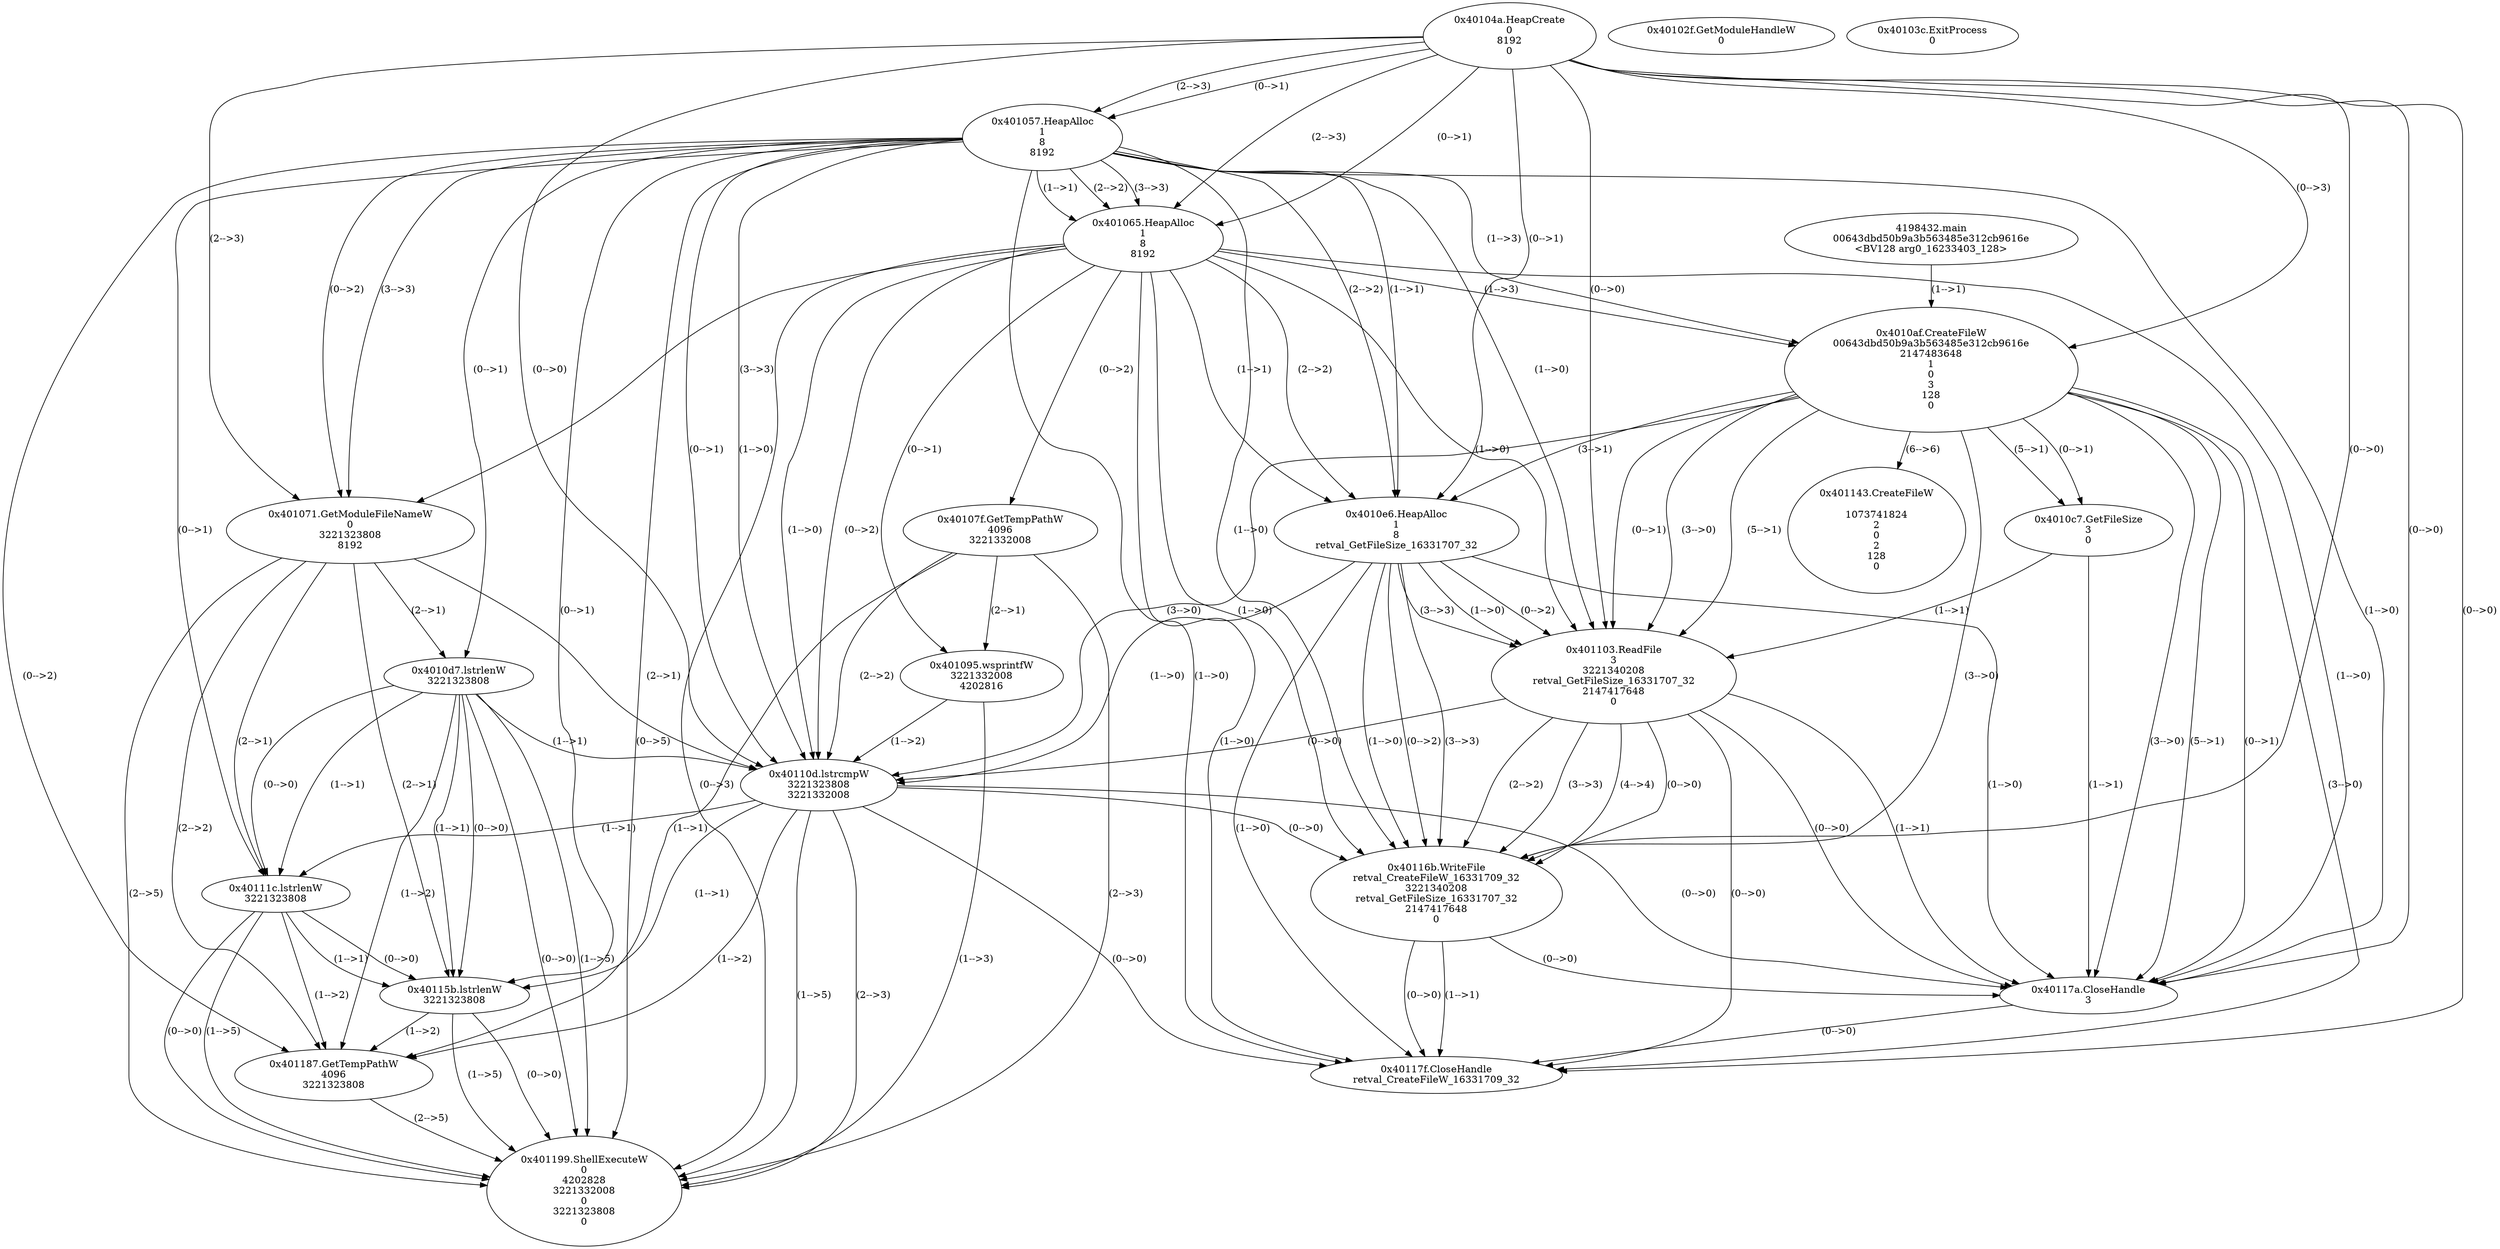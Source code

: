 // Global SCDG with merge call
digraph {
	0 [label="4198432.main
00643dbd50b9a3b563485e312cb9616e
<BV128 arg0_16233403_128>"]
	1 [label="0x40102f.GetModuleHandleW
0"]
	2 [label="0x40104a.HeapCreate
0
8192
0"]
	3 [label="0x401057.HeapAlloc
1
8
8192"]
	2 -> 3 [label="(0-->1)"]
	2 -> 3 [label="(2-->3)"]
	4 [label="0x401065.HeapAlloc
1
8
8192"]
	2 -> 4 [label="(0-->1)"]
	3 -> 4 [label="(1-->1)"]
	3 -> 4 [label="(2-->2)"]
	2 -> 4 [label="(2-->3)"]
	3 -> 4 [label="(3-->3)"]
	5 [label="0x401071.GetModuleFileNameW
0
3221323808
8192"]
	3 -> 5 [label="(0-->2)"]
	2 -> 5 [label="(2-->3)"]
	3 -> 5 [label="(3-->3)"]
	4 -> 5 [label="(3-->3)"]
	6 [label="0x40107f.GetTempPathW
4096
3221332008"]
	4 -> 6 [label="(0-->2)"]
	7 [label="0x401095.wsprintfW
3221332008
4202816"]
	4 -> 7 [label="(0-->1)"]
	6 -> 7 [label="(2-->1)"]
	8 [label="0x4010af.CreateFileW
00643dbd50b9a3b563485e312cb9616e
2147483648
1
0
3
128
0"]
	0 -> 8 [label="(1-->1)"]
	2 -> 8 [label="(0-->3)"]
	3 -> 8 [label="(1-->3)"]
	4 -> 8 [label="(1-->3)"]
	9 [label="0x4010c7.GetFileSize
3
0"]
	8 -> 9 [label="(5-->1)"]
	8 -> 9 [label="(0-->1)"]
	10 [label="0x4010d7.lstrlenW
3221323808"]
	3 -> 10 [label="(0-->1)"]
	5 -> 10 [label="(2-->1)"]
	11 [label="0x4010e6.HeapAlloc
1
8
retval_GetFileSize_16331707_32"]
	2 -> 11 [label="(0-->1)"]
	3 -> 11 [label="(1-->1)"]
	4 -> 11 [label="(1-->1)"]
	8 -> 11 [label="(3-->1)"]
	3 -> 11 [label="(2-->2)"]
	4 -> 11 [label="(2-->2)"]
	12 [label="0x401103.ReadFile
3
3221340208
retval_GetFileSize_16331707_32
2147417648
0"]
	8 -> 12 [label="(5-->1)"]
	8 -> 12 [label="(0-->1)"]
	9 -> 12 [label="(1-->1)"]
	11 -> 12 [label="(0-->2)"]
	11 -> 12 [label="(3-->3)"]
	2 -> 12 [label="(0-->0)"]
	3 -> 12 [label="(1-->0)"]
	4 -> 12 [label="(1-->0)"]
	8 -> 12 [label="(3-->0)"]
	11 -> 12 [label="(1-->0)"]
	13 [label="0x40110d.lstrcmpW
3221323808
3221332008"]
	3 -> 13 [label="(0-->1)"]
	5 -> 13 [label="(2-->1)"]
	10 -> 13 [label="(1-->1)"]
	4 -> 13 [label="(0-->2)"]
	6 -> 13 [label="(2-->2)"]
	7 -> 13 [label="(1-->2)"]
	2 -> 13 [label="(0-->0)"]
	3 -> 13 [label="(1-->0)"]
	4 -> 13 [label="(1-->0)"]
	8 -> 13 [label="(3-->0)"]
	11 -> 13 [label="(1-->0)"]
	12 -> 13 [label="(0-->0)"]
	14 [label="0x40111c.lstrlenW
3221323808"]
	3 -> 14 [label="(0-->1)"]
	5 -> 14 [label="(2-->1)"]
	10 -> 14 [label="(1-->1)"]
	13 -> 14 [label="(1-->1)"]
	10 -> 14 [label="(0-->0)"]
	15 [label="0x401143.CreateFileW

1073741824
2
0
2
128
0"]
	8 -> 15 [label="(6-->6)"]
	16 [label="0x40115b.lstrlenW
3221323808"]
	3 -> 16 [label="(0-->1)"]
	5 -> 16 [label="(2-->1)"]
	10 -> 16 [label="(1-->1)"]
	13 -> 16 [label="(1-->1)"]
	14 -> 16 [label="(1-->1)"]
	10 -> 16 [label="(0-->0)"]
	14 -> 16 [label="(0-->0)"]
	17 [label="0x40116b.WriteFile
retval_CreateFileW_16331709_32
3221340208
retval_GetFileSize_16331707_32
2147417648
0"]
	11 -> 17 [label="(0-->2)"]
	12 -> 17 [label="(2-->2)"]
	11 -> 17 [label="(3-->3)"]
	12 -> 17 [label="(3-->3)"]
	12 -> 17 [label="(4-->4)"]
	2 -> 17 [label="(0-->0)"]
	3 -> 17 [label="(1-->0)"]
	4 -> 17 [label="(1-->0)"]
	8 -> 17 [label="(3-->0)"]
	11 -> 17 [label="(1-->0)"]
	12 -> 17 [label="(0-->0)"]
	13 -> 17 [label="(0-->0)"]
	18 [label="0x40117a.CloseHandle
3"]
	8 -> 18 [label="(5-->1)"]
	8 -> 18 [label="(0-->1)"]
	9 -> 18 [label="(1-->1)"]
	12 -> 18 [label="(1-->1)"]
	2 -> 18 [label="(0-->0)"]
	3 -> 18 [label="(1-->0)"]
	4 -> 18 [label="(1-->0)"]
	8 -> 18 [label="(3-->0)"]
	11 -> 18 [label="(1-->0)"]
	12 -> 18 [label="(0-->0)"]
	13 -> 18 [label="(0-->0)"]
	17 -> 18 [label="(0-->0)"]
	19 [label="0x40117f.CloseHandle
retval_CreateFileW_16331709_32"]
	17 -> 19 [label="(1-->1)"]
	2 -> 19 [label="(0-->0)"]
	3 -> 19 [label="(1-->0)"]
	4 -> 19 [label="(1-->0)"]
	8 -> 19 [label="(3-->0)"]
	11 -> 19 [label="(1-->0)"]
	12 -> 19 [label="(0-->0)"]
	13 -> 19 [label="(0-->0)"]
	17 -> 19 [label="(0-->0)"]
	18 -> 19 [label="(0-->0)"]
	20 [label="0x401187.GetTempPathW
4096
3221323808"]
	6 -> 20 [label="(1-->1)"]
	3 -> 20 [label="(0-->2)"]
	5 -> 20 [label="(2-->2)"]
	10 -> 20 [label="(1-->2)"]
	13 -> 20 [label="(1-->2)"]
	14 -> 20 [label="(1-->2)"]
	16 -> 20 [label="(1-->2)"]
	21 [label="0x401199.ShellExecuteW
0
4202828
3221332008
0
3221323808
0"]
	4 -> 21 [label="(0-->3)"]
	6 -> 21 [label="(2-->3)"]
	7 -> 21 [label="(1-->3)"]
	13 -> 21 [label="(2-->3)"]
	3 -> 21 [label="(0-->5)"]
	5 -> 21 [label="(2-->5)"]
	10 -> 21 [label="(1-->5)"]
	13 -> 21 [label="(1-->5)"]
	14 -> 21 [label="(1-->5)"]
	16 -> 21 [label="(1-->5)"]
	20 -> 21 [label="(2-->5)"]
	10 -> 21 [label="(0-->0)"]
	14 -> 21 [label="(0-->0)"]
	16 -> 21 [label="(0-->0)"]
	22 [label="0x40103c.ExitProcess
0"]
}
